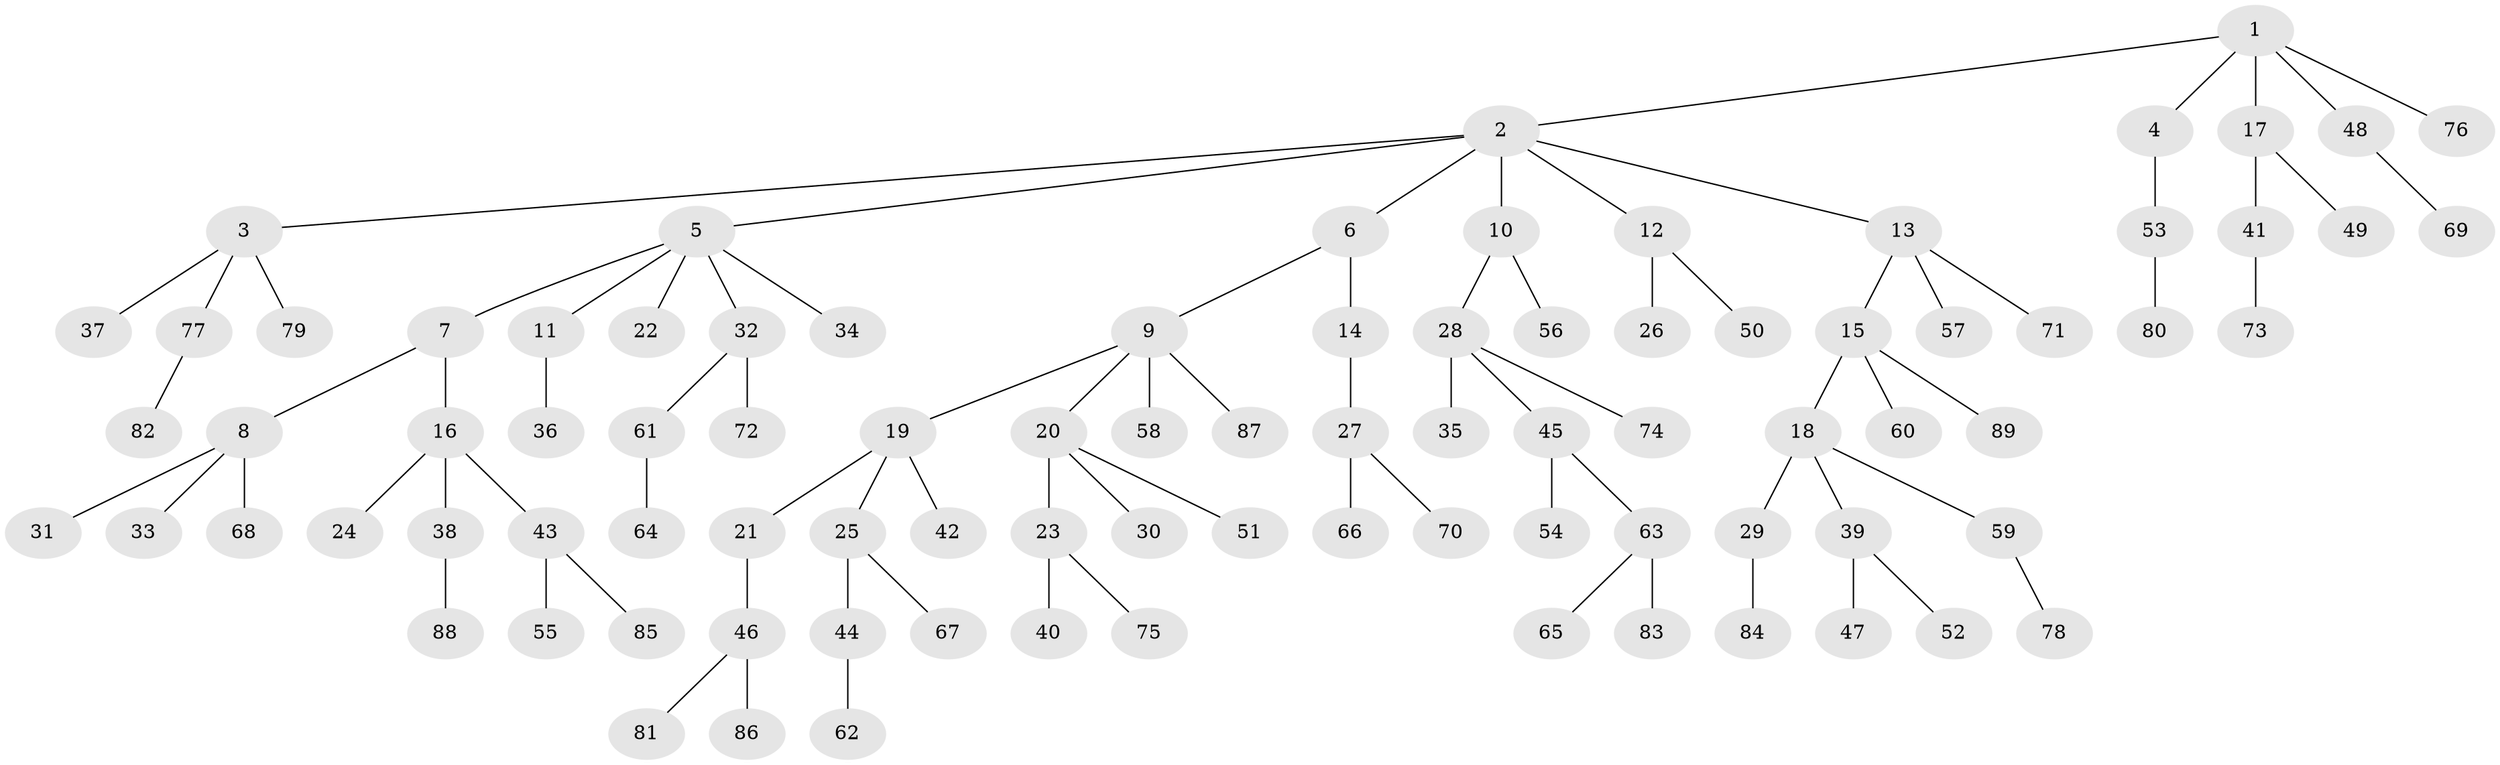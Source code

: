 // coarse degree distribution, {10: 0.02857142857142857, 2: 0.17142857142857143, 5: 0.02857142857142857, 8: 0.02857142857142857, 1: 0.6857142857142857, 3: 0.02857142857142857, 6: 0.02857142857142857}
// Generated by graph-tools (version 1.1) at 2025/19/03/04/25 18:19:15]
// undirected, 89 vertices, 88 edges
graph export_dot {
graph [start="1"]
  node [color=gray90,style=filled];
  1;
  2;
  3;
  4;
  5;
  6;
  7;
  8;
  9;
  10;
  11;
  12;
  13;
  14;
  15;
  16;
  17;
  18;
  19;
  20;
  21;
  22;
  23;
  24;
  25;
  26;
  27;
  28;
  29;
  30;
  31;
  32;
  33;
  34;
  35;
  36;
  37;
  38;
  39;
  40;
  41;
  42;
  43;
  44;
  45;
  46;
  47;
  48;
  49;
  50;
  51;
  52;
  53;
  54;
  55;
  56;
  57;
  58;
  59;
  60;
  61;
  62;
  63;
  64;
  65;
  66;
  67;
  68;
  69;
  70;
  71;
  72;
  73;
  74;
  75;
  76;
  77;
  78;
  79;
  80;
  81;
  82;
  83;
  84;
  85;
  86;
  87;
  88;
  89;
  1 -- 2;
  1 -- 4;
  1 -- 17;
  1 -- 48;
  1 -- 76;
  2 -- 3;
  2 -- 5;
  2 -- 6;
  2 -- 10;
  2 -- 12;
  2 -- 13;
  3 -- 37;
  3 -- 77;
  3 -- 79;
  4 -- 53;
  5 -- 7;
  5 -- 11;
  5 -- 22;
  5 -- 32;
  5 -- 34;
  6 -- 9;
  6 -- 14;
  7 -- 8;
  7 -- 16;
  8 -- 31;
  8 -- 33;
  8 -- 68;
  9 -- 19;
  9 -- 20;
  9 -- 58;
  9 -- 87;
  10 -- 28;
  10 -- 56;
  11 -- 36;
  12 -- 26;
  12 -- 50;
  13 -- 15;
  13 -- 57;
  13 -- 71;
  14 -- 27;
  15 -- 18;
  15 -- 60;
  15 -- 89;
  16 -- 24;
  16 -- 38;
  16 -- 43;
  17 -- 41;
  17 -- 49;
  18 -- 29;
  18 -- 39;
  18 -- 59;
  19 -- 21;
  19 -- 25;
  19 -- 42;
  20 -- 23;
  20 -- 30;
  20 -- 51;
  21 -- 46;
  23 -- 40;
  23 -- 75;
  25 -- 44;
  25 -- 67;
  27 -- 66;
  27 -- 70;
  28 -- 35;
  28 -- 45;
  28 -- 74;
  29 -- 84;
  32 -- 61;
  32 -- 72;
  38 -- 88;
  39 -- 47;
  39 -- 52;
  41 -- 73;
  43 -- 55;
  43 -- 85;
  44 -- 62;
  45 -- 54;
  45 -- 63;
  46 -- 81;
  46 -- 86;
  48 -- 69;
  53 -- 80;
  59 -- 78;
  61 -- 64;
  63 -- 65;
  63 -- 83;
  77 -- 82;
}
